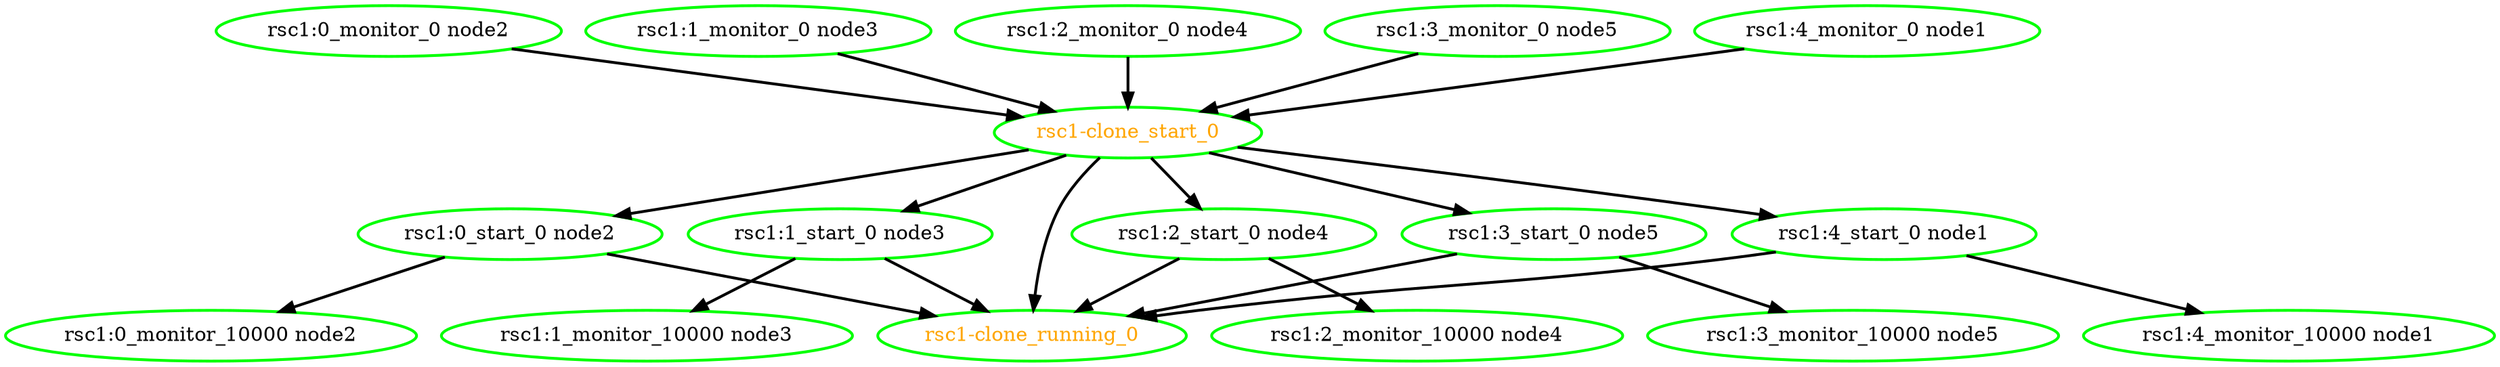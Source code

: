  digraph "g" {
"rsc1-clone_running_0" [ style=bold color="green" fontcolor="orange"]
"rsc1-clone_start_0" -> "rsc1-clone_running_0" [ style = bold]
"rsc1-clone_start_0" -> "rsc1:0_start_0 node2" [ style = bold]
"rsc1-clone_start_0" -> "rsc1:1_start_0 node3" [ style = bold]
"rsc1-clone_start_0" -> "rsc1:2_start_0 node4" [ style = bold]
"rsc1-clone_start_0" -> "rsc1:3_start_0 node5" [ style = bold]
"rsc1-clone_start_0" -> "rsc1:4_start_0 node1" [ style = bold]
"rsc1-clone_start_0" [ style=bold color="green" fontcolor="orange"]
"rsc1:0_monitor_0 node2" -> "rsc1-clone_start_0" [ style = bold]
"rsc1:0_monitor_0 node2" [ style=bold color="green" fontcolor="black"]
"rsc1:0_monitor_10000 node2" [ style=bold color="green" fontcolor="black"]
"rsc1:0_start_0 node2" -> "rsc1-clone_running_0" [ style = bold]
"rsc1:0_start_0 node2" -> "rsc1:0_monitor_10000 node2" [ style = bold]
"rsc1:0_start_0 node2" [ style=bold color="green" fontcolor="black"]
"rsc1:1_monitor_0 node3" -> "rsc1-clone_start_0" [ style = bold]
"rsc1:1_monitor_0 node3" [ style=bold color="green" fontcolor="black"]
"rsc1:1_monitor_10000 node3" [ style=bold color="green" fontcolor="black"]
"rsc1:1_start_0 node3" -> "rsc1-clone_running_0" [ style = bold]
"rsc1:1_start_0 node3" -> "rsc1:1_monitor_10000 node3" [ style = bold]
"rsc1:1_start_0 node3" [ style=bold color="green" fontcolor="black"]
"rsc1:2_monitor_0 node4" -> "rsc1-clone_start_0" [ style = bold]
"rsc1:2_monitor_0 node4" [ style=bold color="green" fontcolor="black"]
"rsc1:2_monitor_10000 node4" [ style=bold color="green" fontcolor="black"]
"rsc1:2_start_0 node4" -> "rsc1-clone_running_0" [ style = bold]
"rsc1:2_start_0 node4" -> "rsc1:2_monitor_10000 node4" [ style = bold]
"rsc1:2_start_0 node4" [ style=bold color="green" fontcolor="black"]
"rsc1:3_monitor_0 node5" -> "rsc1-clone_start_0" [ style = bold]
"rsc1:3_monitor_0 node5" [ style=bold color="green" fontcolor="black"]
"rsc1:3_monitor_10000 node5" [ style=bold color="green" fontcolor="black"]
"rsc1:3_start_0 node5" -> "rsc1-clone_running_0" [ style = bold]
"rsc1:3_start_0 node5" -> "rsc1:3_monitor_10000 node5" [ style = bold]
"rsc1:3_start_0 node5" [ style=bold color="green" fontcolor="black"]
"rsc1:4_monitor_0 node1" -> "rsc1-clone_start_0" [ style = bold]
"rsc1:4_monitor_0 node1" [ style=bold color="green" fontcolor="black"]
"rsc1:4_monitor_10000 node1" [ style=bold color="green" fontcolor="black"]
"rsc1:4_start_0 node1" -> "rsc1-clone_running_0" [ style = bold]
"rsc1:4_start_0 node1" -> "rsc1:4_monitor_10000 node1" [ style = bold]
"rsc1:4_start_0 node1" [ style=bold color="green" fontcolor="black"]
}
